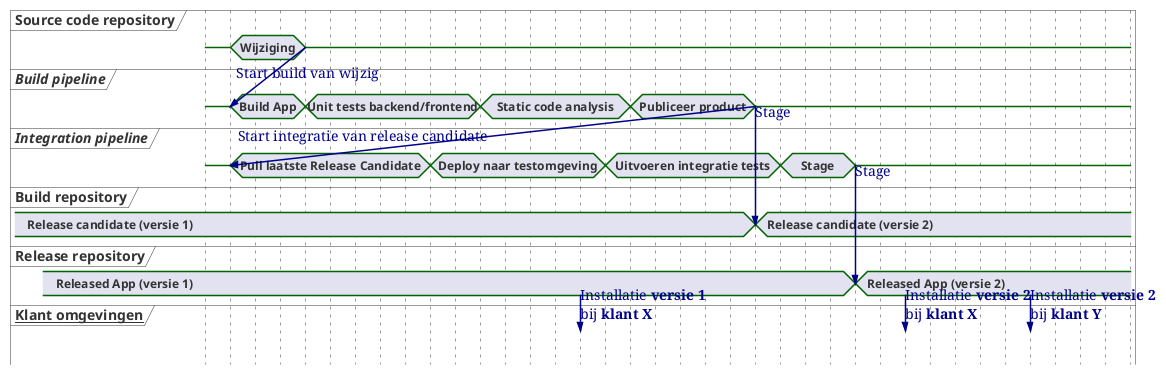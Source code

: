 @startuml
hide time-axis
scale 1 as 25 pixels
concise "**Source code repository**" as scm
concise "//Build pipeline//" as build
concise "//Integration pipeline//" as ci
concise "**Build repository**" as dev
concise "**Release repository**" as master
concise "**__Klant omgevingen__**" as production

dev is "Release candidate (versie 1)"
master is "Released App (versie 1)"

@0
scm is {-}
build is {-}
ci is {-}

@1
scm is "Wijziging"
@4
scm is {-}
scm -> build@1: Start build van wijzig\n

@1
build is "Build App"
@4
build is "Unit tests backend/frontend"
@11
build is "Static code analysis"
@17
build is "Publiceer product"
@22
build is {-}
build -> dev: Stage\n\n\n\n\n
build --> ci@1: Start integratie van release candidate\n
dev is "Release candidate (versie 2)"
@1
ci is "Pull laatste Release Candidate"
@9
ci is "Deploy naar testomgeving"
@16
ci is "Uitvoeren integratie tests"
@23
ci is "Stage"
@26
ci is {-}
ci -> master: Stage\n\n\n\n\n
master is "Released App (versie 2)"

@15
master -> production : Installatie **versie 1**\nbij **klant X**
@28
master -> production : Installatie **versie 2**\nbij **klant X**
@33
master -> production : Installatie **versie 2**\nbij **klant Y**

@36

@enduml